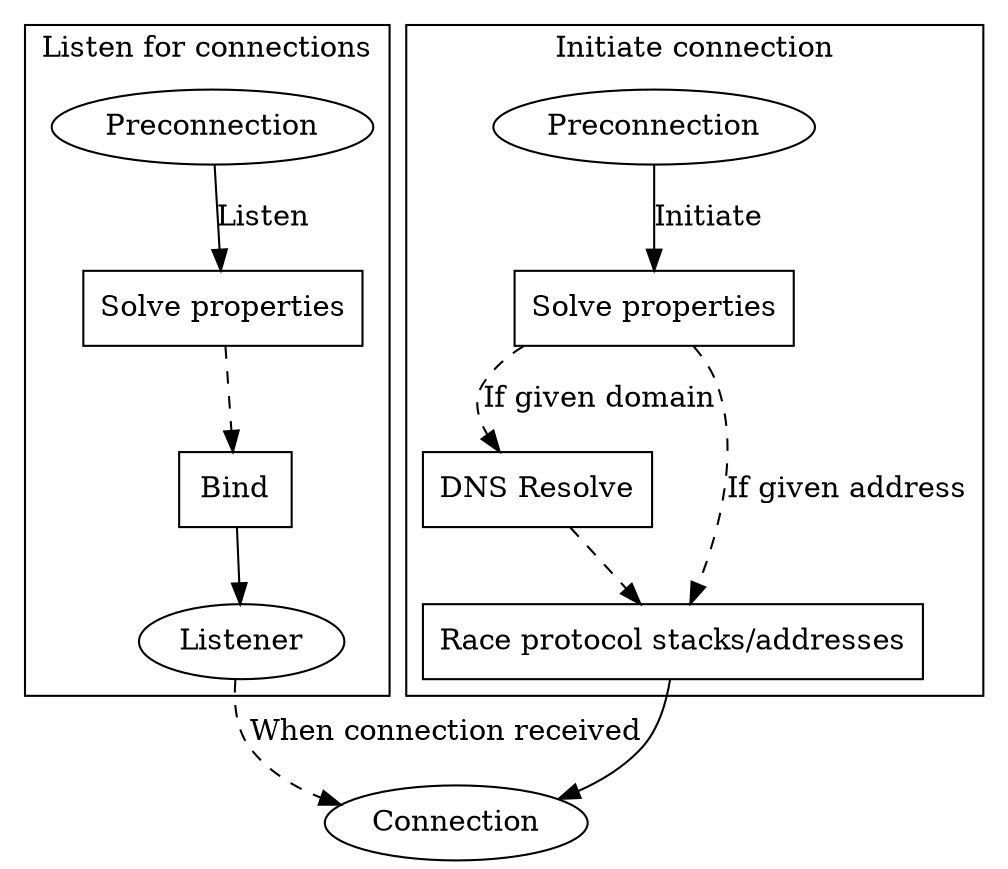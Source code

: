 digraph {
    con [label=Connection];


    subgraph cluster_list {
        pre_list [label=Preconnection];
        list [label=Listener];
        label="Listen for connections";
        solve_list [label="Solve properties",shape=box];
        bind [label=Bind,shape=box];
    }

    subgraph cluster_init {
        pre_init [label=Preconnection];
        label="Initiate connection";
        solve [label="Solve properties",shape=box];
        resolve [label="DNS Resolve",shape=box];
        race [label="Race protocol stacks/addresses",shape=box];
    }

    pre_init -> solve [label="Initiate"];
    solve -> resolve [label="If given domain",style=dashed];
    resolve -> race [style=dashed];
    race -> con;

    solve -> race [label="If given address",style=dashed];

    pre_list -> solve_list [label="Listen"];
    solve_list -> bind [style=dashed];
    bind -> list;
    list -> con [style=dashed,label="When connection received"];
}